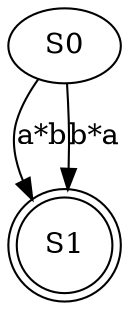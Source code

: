 digraph {
	S0 [label=S0]
	node [shape=doublecircle]
	S1 [label=S1]
	node [shape=circle]
	S0 -> S1 [label="a*b"]
	S0 -> S1 [label="b*a"]
}
